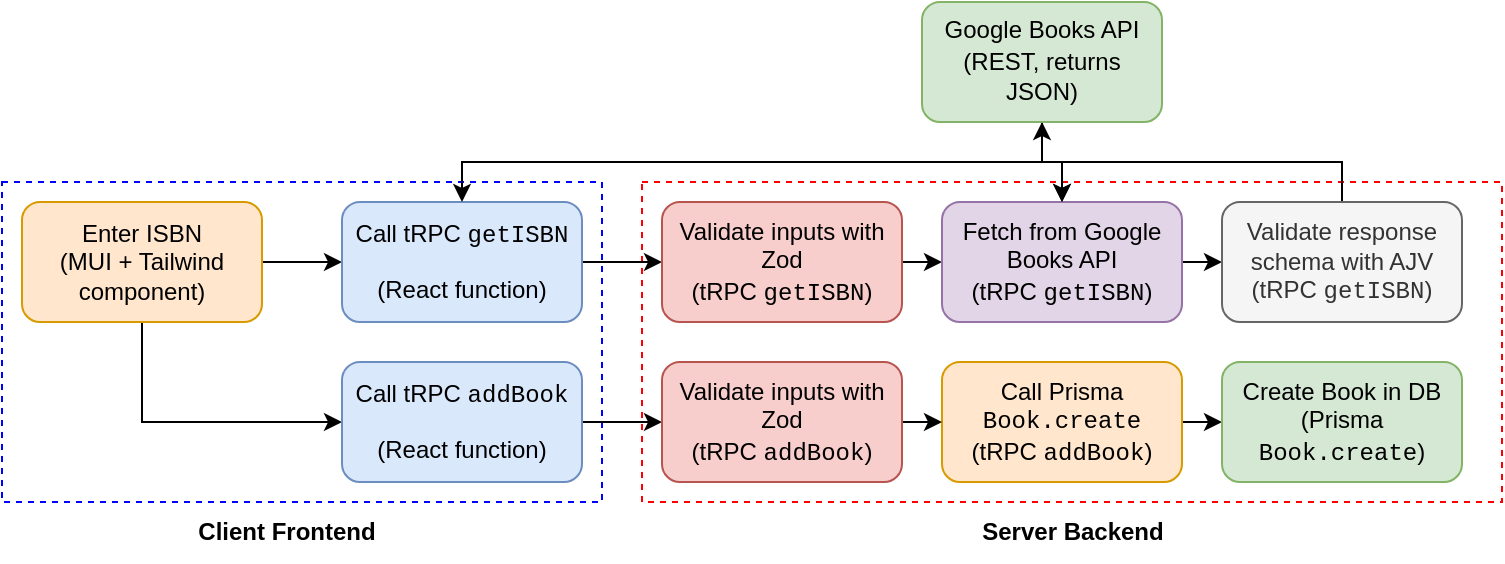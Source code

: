 <mxfile version="20.8.1" type="device"><diagram id="XR5f2GGMplwjvStsBrkk" name="Page-1"><mxGraphModel dx="793" dy="478" grid="1" gridSize="10" guides="1" tooltips="1" connect="1" arrows="1" fold="1" page="1" pageScale="1" pageWidth="850" pageHeight="1100" math="0" shadow="0"><root><mxCell id="0"/><mxCell id="1" parent="0"/><mxCell id="SMuOgu0jaIfXKcj6N3lB-30" value="" style="rounded=0;whiteSpace=wrap;html=1;fontFamily=Helvetica;fillColor=none;dashed=1;strokeColor=#FF0000;" vertex="1" parent="1"><mxGeometry x="350" y="110" width="430" height="160" as="geometry"/></mxCell><mxCell id="SMuOgu0jaIfXKcj6N3lB-4" value="" style="rounded=0;whiteSpace=wrap;html=1;fontFamily=Helvetica;fillColor=none;dashed=1;strokeColor=#0000FF;" vertex="1" parent="1"><mxGeometry x="30" y="110" width="300" height="160" as="geometry"/></mxCell><mxCell id="SMuOgu0jaIfXKcj6N3lB-3" style="edgeStyle=orthogonalEdgeStyle;rounded=0;orthogonalLoop=1;jettySize=auto;html=1;exitX=1;exitY=0.5;exitDx=0;exitDy=0;entryX=0;entryY=0.5;entryDx=0;entryDy=0;" edge="1" parent="1" source="SMuOgu0jaIfXKcj6N3lB-1" target="SMuOgu0jaIfXKcj6N3lB-2"><mxGeometry relative="1" as="geometry"/></mxCell><mxCell id="SMuOgu0jaIfXKcj6N3lB-23" style="edgeStyle=orthogonalEdgeStyle;rounded=0;orthogonalLoop=1;jettySize=auto;html=1;exitX=0.5;exitY=1;exitDx=0;exitDy=0;entryX=0;entryY=0.5;entryDx=0;entryDy=0;fontFamily=Helvetica;startArrow=none;startFill=0;" edge="1" parent="1" source="SMuOgu0jaIfXKcj6N3lB-1" target="SMuOgu0jaIfXKcj6N3lB-22"><mxGeometry relative="1" as="geometry"/></mxCell><mxCell id="SMuOgu0jaIfXKcj6N3lB-1" value="&lt;div&gt;Enter ISBN&lt;/div&gt;&lt;div&gt;(MUI + Tailwind component)&lt;br&gt;&lt;/div&gt;" style="rounded=1;whiteSpace=wrap;html=1;fillColor=#ffe6cc;strokeColor=#d79b00;" vertex="1" parent="1"><mxGeometry x="40" y="120" width="120" height="60" as="geometry"/></mxCell><mxCell id="SMuOgu0jaIfXKcj6N3lB-11" style="edgeStyle=orthogonalEdgeStyle;rounded=0;orthogonalLoop=1;jettySize=auto;html=1;exitX=1;exitY=0.5;exitDx=0;exitDy=0;entryX=0;entryY=0.5;entryDx=0;entryDy=0;fontFamily=Helvetica;" edge="1" parent="1" source="SMuOgu0jaIfXKcj6N3lB-2" target="SMuOgu0jaIfXKcj6N3lB-6"><mxGeometry relative="1" as="geometry"/></mxCell><mxCell id="SMuOgu0jaIfXKcj6N3lB-2" value="&lt;p&gt;Call tRPC &lt;font face=&quot;Courier New&quot;&gt;getISBN&lt;font face=&quot;Helvetica&quot;&gt;&lt;br&gt;&lt;/font&gt;&lt;/font&gt;&lt;/p&gt;&lt;p&gt;&lt;font face=&quot;Courier New&quot;&gt;&lt;font face=&quot;Helvetica&quot;&gt;(React function)&lt;/font&gt;&lt;br&gt;&lt;/font&gt;&lt;/p&gt;" style="rounded=1;whiteSpace=wrap;html=1;fillColor=#dae8fc;strokeColor=#6c8ebf;" vertex="1" parent="1"><mxGeometry x="200" y="120" width="120" height="60" as="geometry"/></mxCell><mxCell id="SMuOgu0jaIfXKcj6N3lB-12" style="edgeStyle=orthogonalEdgeStyle;rounded=0;orthogonalLoop=1;jettySize=auto;html=1;exitX=1;exitY=0.5;exitDx=0;exitDy=0;entryX=0;entryY=0.5;entryDx=0;entryDy=0;fontFamily=Helvetica;" edge="1" parent="1" source="SMuOgu0jaIfXKcj6N3lB-6" target="SMuOgu0jaIfXKcj6N3lB-7"><mxGeometry relative="1" as="geometry"/></mxCell><mxCell id="SMuOgu0jaIfXKcj6N3lB-6" value="&lt;div&gt;Validate inputs with Zod&lt;font face=&quot;Courier New&quot;&gt;&lt;font face=&quot;Helvetica&quot;&gt;&lt;br&gt;&lt;/font&gt;&lt;/font&gt;&lt;/div&gt;&lt;div&gt;&lt;font face=&quot;Courier New&quot;&gt;&lt;font face=&quot;Helvetica&quot;&gt;(&lt;/font&gt;&lt;/font&gt;tRPC &lt;font face=&quot;Courier New&quot;&gt;getISBN&lt;font face=&quot;Helvetica&quot;&gt;)&lt;/font&gt;&lt;/font&gt;&lt;/div&gt;" style="rounded=1;whiteSpace=wrap;html=1;fillColor=#f8cecc;strokeColor=#b85450;" vertex="1" parent="1"><mxGeometry x="360" y="120" width="120" height="60" as="geometry"/></mxCell><mxCell id="SMuOgu0jaIfXKcj6N3lB-31" style="edgeStyle=orthogonalEdgeStyle;rounded=0;orthogonalLoop=1;jettySize=auto;html=1;exitX=1;exitY=0.5;exitDx=0;exitDy=0;entryX=0;entryY=0.5;entryDx=0;entryDy=0;fontFamily=Courier New;startArrow=none;startFill=0;" edge="1" parent="1" source="SMuOgu0jaIfXKcj6N3lB-7" target="SMuOgu0jaIfXKcj6N3lB-16"><mxGeometry relative="1" as="geometry"/></mxCell><mxCell id="SMuOgu0jaIfXKcj6N3lB-7" value="&lt;div&gt;Fetch from Google Books API&lt;font face=&quot;Courier New&quot;&gt;&lt;font face=&quot;Helvetica&quot;&gt;&lt;br&gt;&lt;/font&gt;&lt;/font&gt;&lt;/div&gt;&lt;div&gt;&lt;font face=&quot;Courier New&quot;&gt;&lt;font face=&quot;Helvetica&quot;&gt;(&lt;/font&gt;&lt;/font&gt;tRPC &lt;font face=&quot;Courier New&quot;&gt;getISBN&lt;font face=&quot;Helvetica&quot;&gt;)&lt;/font&gt;&lt;/font&gt;&lt;/div&gt;" style="rounded=1;whiteSpace=wrap;html=1;fillColor=#e1d5e7;strokeColor=#9673a6;" vertex="1" parent="1"><mxGeometry x="500" y="120" width="120" height="60" as="geometry"/></mxCell><mxCell id="SMuOgu0jaIfXKcj6N3lB-14" style="edgeStyle=orthogonalEdgeStyle;rounded=0;orthogonalLoop=1;jettySize=auto;html=1;exitX=0.5;exitY=1;exitDx=0;exitDy=0;entryX=0.5;entryY=0;entryDx=0;entryDy=0;fontFamily=Helvetica;" edge="1" parent="1" source="SMuOgu0jaIfXKcj6N3lB-10" target="SMuOgu0jaIfXKcj6N3lB-7"><mxGeometry relative="1" as="geometry"/></mxCell><mxCell id="SMuOgu0jaIfXKcj6N3lB-15" value="" style="edgeStyle=orthogonalEdgeStyle;rounded=0;orthogonalLoop=1;jettySize=auto;html=1;fontFamily=Helvetica;startArrow=classic;startFill=1;" edge="1" parent="1" source="SMuOgu0jaIfXKcj6N3lB-10" target="SMuOgu0jaIfXKcj6N3lB-7"><mxGeometry relative="1" as="geometry"/></mxCell><mxCell id="SMuOgu0jaIfXKcj6N3lB-10" value="&lt;div&gt;&lt;font face=&quot;Helvetica&quot;&gt;Google Books API&lt;/font&gt;&lt;/div&gt;&lt;div&gt;&lt;font face=&quot;Helvetica&quot;&gt;(REST, returns JSON)&lt;br&gt;&lt;/font&gt;&lt;/div&gt;" style="rounded=1;whiteSpace=wrap;html=1;fontFamily=Courier New;fillColor=#d5e8d4;strokeColor=#82b366;" vertex="1" parent="1"><mxGeometry x="490" y="20" width="120" height="60" as="geometry"/></mxCell><mxCell id="SMuOgu0jaIfXKcj6N3lB-21" style="edgeStyle=orthogonalEdgeStyle;rounded=0;orthogonalLoop=1;jettySize=auto;html=1;exitX=0.5;exitY=0;exitDx=0;exitDy=0;entryX=0.5;entryY=0;entryDx=0;entryDy=0;fontFamily=Helvetica;startArrow=none;startFill=0;" edge="1" parent="1" source="SMuOgu0jaIfXKcj6N3lB-16" target="SMuOgu0jaIfXKcj6N3lB-2"><mxGeometry relative="1" as="geometry"/></mxCell><mxCell id="SMuOgu0jaIfXKcj6N3lB-16" value="&lt;div&gt;Validate response schema with AJV&lt;/div&gt;&lt;div&gt;&lt;div&gt;&lt;font face=&quot;Courier New&quot;&gt;&lt;font face=&quot;Helvetica&quot;&gt;(&lt;/font&gt;&lt;/font&gt;tRPC &lt;font face=&quot;Courier New&quot;&gt;getISBN&lt;font face=&quot;Helvetica&quot;&gt;)&lt;/font&gt;&lt;/font&gt;&lt;/div&gt;&lt;/div&gt;" style="rounded=1;whiteSpace=wrap;html=1;fontFamily=Helvetica;fillColor=#f5f5f5;fontColor=#333333;strokeColor=#666666;" vertex="1" parent="1"><mxGeometry x="640" y="120" width="120" height="60" as="geometry"/></mxCell><mxCell id="SMuOgu0jaIfXKcj6N3lB-28" style="edgeStyle=orthogonalEdgeStyle;rounded=0;orthogonalLoop=1;jettySize=auto;html=1;exitX=1;exitY=0.5;exitDx=0;exitDy=0;entryX=0;entryY=0.5;entryDx=0;entryDy=0;fontFamily=Courier New;startArrow=none;startFill=0;" edge="1" parent="1" source="SMuOgu0jaIfXKcj6N3lB-18" target="SMuOgu0jaIfXKcj6N3lB-27"><mxGeometry relative="1" as="geometry"/></mxCell><mxCell id="SMuOgu0jaIfXKcj6N3lB-18" value="&lt;div&gt;Call Prisma &lt;font face=&quot;Courier New&quot;&gt;Book.create&lt;/font&gt; &lt;br&gt;&lt;/div&gt;&lt;div&gt;&lt;div&gt;&lt;font face=&quot;Courier New&quot;&gt;&lt;font face=&quot;Helvetica&quot;&gt;(&lt;/font&gt;&lt;/font&gt;tRPC &lt;font face=&quot;Courier New&quot;&gt;addBook&lt;font face=&quot;Helvetica&quot;&gt;)&lt;/font&gt;&lt;/font&gt;&lt;/div&gt;&lt;/div&gt;" style="rounded=1;whiteSpace=wrap;html=1;fontFamily=Helvetica;fillColor=#ffe6cc;strokeColor=#d79b00;" vertex="1" parent="1"><mxGeometry x="500" y="200" width="120" height="60" as="geometry"/></mxCell><mxCell id="SMuOgu0jaIfXKcj6N3lB-25" style="edgeStyle=orthogonalEdgeStyle;rounded=0;orthogonalLoop=1;jettySize=auto;html=1;exitX=1;exitY=0.5;exitDx=0;exitDy=0;entryX=0;entryY=0.5;entryDx=0;entryDy=0;fontFamily=Helvetica;startArrow=none;startFill=0;" edge="1" parent="1" source="SMuOgu0jaIfXKcj6N3lB-22" target="SMuOgu0jaIfXKcj6N3lB-24"><mxGeometry relative="1" as="geometry"/></mxCell><mxCell id="SMuOgu0jaIfXKcj6N3lB-22" value="&lt;p&gt;Call tRPC &lt;font face=&quot;Courier New&quot;&gt;addBook&lt;font face=&quot;Helvetica&quot;&gt;&lt;br&gt;&lt;/font&gt;&lt;/font&gt;&lt;/p&gt;&lt;p&gt;&lt;font face=&quot;Courier New&quot;&gt;&lt;font face=&quot;Helvetica&quot;&gt;(React function)&lt;/font&gt;&lt;br&gt;&lt;/font&gt;&lt;/p&gt;" style="rounded=1;whiteSpace=wrap;html=1;fillColor=#dae8fc;strokeColor=#6c8ebf;" vertex="1" parent="1"><mxGeometry x="200" y="200" width="120" height="60" as="geometry"/></mxCell><mxCell id="SMuOgu0jaIfXKcj6N3lB-26" style="edgeStyle=orthogonalEdgeStyle;rounded=0;orthogonalLoop=1;jettySize=auto;html=1;exitX=1;exitY=0.5;exitDx=0;exitDy=0;entryX=0;entryY=0.5;entryDx=0;entryDy=0;fontFamily=Helvetica;startArrow=none;startFill=0;" edge="1" parent="1" source="SMuOgu0jaIfXKcj6N3lB-24" target="SMuOgu0jaIfXKcj6N3lB-18"><mxGeometry relative="1" as="geometry"/></mxCell><mxCell id="SMuOgu0jaIfXKcj6N3lB-24" value="&lt;div&gt;Validate inputs with Zod&lt;font face=&quot;Courier New&quot;&gt;&lt;font face=&quot;Helvetica&quot;&gt;&lt;br&gt;&lt;/font&gt;&lt;/font&gt;&lt;/div&gt;&lt;div&gt;&lt;font face=&quot;Courier New&quot;&gt;&lt;font face=&quot;Helvetica&quot;&gt;(&lt;/font&gt;&lt;/font&gt;tRPC &lt;font face=&quot;Courier New&quot;&gt;addBook&lt;font face=&quot;Helvetica&quot;&gt;)&lt;/font&gt;&lt;/font&gt;&lt;/div&gt;" style="rounded=1;whiteSpace=wrap;html=1;fillColor=#f8cecc;strokeColor=#b85450;" vertex="1" parent="1"><mxGeometry x="360" y="200" width="120" height="60" as="geometry"/></mxCell><mxCell id="SMuOgu0jaIfXKcj6N3lB-27" value="&lt;div&gt;Create Book in DB&lt;br&gt;&lt;/div&gt;&lt;div&gt;&lt;div&gt;&lt;font face=&quot;Courier New&quot;&gt;&lt;font face=&quot;Helvetica&quot;&gt;(Prisma&lt;/font&gt;&lt;/font&gt; &lt;font face=&quot;Courier New&quot;&gt;Book.create&lt;font face=&quot;Helvetica&quot;&gt;)&lt;/font&gt;&lt;/font&gt;&lt;/div&gt;&lt;/div&gt;" style="rounded=1;whiteSpace=wrap;html=1;fontFamily=Helvetica;fillColor=#d5e8d4;strokeColor=#82b366;" vertex="1" parent="1"><mxGeometry x="640" y="200" width="120" height="60" as="geometry"/></mxCell><mxCell id="SMuOgu0jaIfXKcj6N3lB-32" value="Client Frontend" style="text;html=1;strokeColor=none;fillColor=none;align=center;verticalAlign=middle;whiteSpace=wrap;rounded=0;fontFamily=Helvetica;fontStyle=1" vertex="1" parent="1"><mxGeometry x="120" y="270" width="105" height="30" as="geometry"/></mxCell><mxCell id="SMuOgu0jaIfXKcj6N3lB-33" value="Server Backend" style="text;html=1;strokeColor=none;fillColor=none;align=center;verticalAlign=middle;whiteSpace=wrap;rounded=0;fontFamily=Helvetica;fontStyle=1" vertex="1" parent="1"><mxGeometry x="512.5" y="270" width="105" height="30" as="geometry"/></mxCell></root></mxGraphModel></diagram></mxfile>